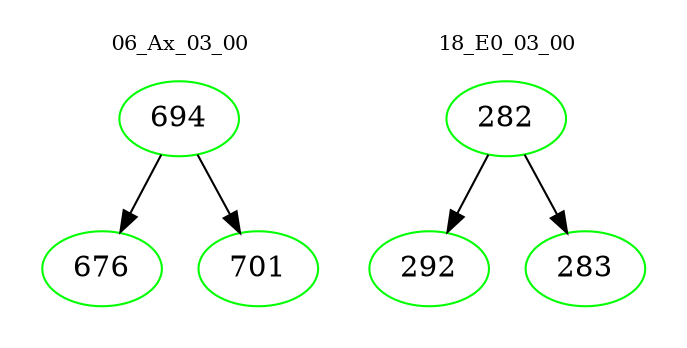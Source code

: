 digraph{
subgraph cluster_0 {
color = white
label = "06_Ax_03_00";
fontsize=10;
T0_694 [label="694", color="green"]
T0_694 -> T0_676 [color="black"]
T0_676 [label="676", color="green"]
T0_694 -> T0_701 [color="black"]
T0_701 [label="701", color="green"]
}
subgraph cluster_1 {
color = white
label = "18_E0_03_00";
fontsize=10;
T1_282 [label="282", color="green"]
T1_282 -> T1_292 [color="black"]
T1_292 [label="292", color="green"]
T1_282 -> T1_283 [color="black"]
T1_283 [label="283", color="green"]
}
}
